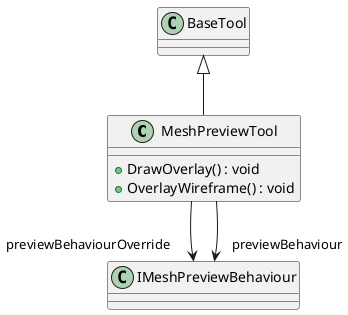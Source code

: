 @startuml
class MeshPreviewTool {
    + DrawOverlay() : void
    + OverlayWireframe() : void
}
BaseTool <|-- MeshPreviewTool
MeshPreviewTool --> "previewBehaviourOverride" IMeshPreviewBehaviour
MeshPreviewTool --> "previewBehaviour" IMeshPreviewBehaviour
@enduml
